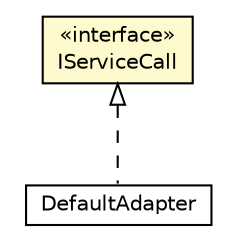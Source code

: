#!/usr/local/bin/dot
#
# Class diagram 
# Generated by UMLGraph version R5_6-24-gf6e263 (http://www.umlgraph.org/)
#

digraph G {
	edge [fontname="Helvetica",fontsize=10,labelfontname="Helvetica",labelfontsize=10];
	node [fontname="Helvetica",fontsize=10,shape=plaintext];
	nodesep=0.25;
	ranksep=0.5;
	// org.universAAL.kinect.adapter.defaultComponents.DefaultAdapter
	c27281 [label=<<table title="org.universAAL.kinect.adapter.defaultComponents.DefaultAdapter" border="0" cellborder="1" cellspacing="0" cellpadding="2" port="p" href="../defaultComponents/DefaultAdapter.html">
		<tr><td><table border="0" cellspacing="0" cellpadding="1">
<tr><td align="center" balign="center"> DefaultAdapter </td></tr>
		</table></td></tr>
		</table>>, URL="../defaultComponents/DefaultAdapter.html", fontname="Helvetica", fontcolor="black", fontsize=10.0];
	// org.universAAL.kinect.adapter.serviceBus.IServiceCall
	c27286 [label=<<table title="org.universAAL.kinect.adapter.serviceBus.IServiceCall" border="0" cellborder="1" cellspacing="0" cellpadding="2" port="p" bgcolor="lemonChiffon" href="./IServiceCall.html">
		<tr><td><table border="0" cellspacing="0" cellpadding="1">
<tr><td align="center" balign="center"> &#171;interface&#187; </td></tr>
<tr><td align="center" balign="center"> IServiceCall </td></tr>
		</table></td></tr>
		</table>>, URL="./IServiceCall.html", fontname="Helvetica", fontcolor="black", fontsize=10.0];
	//org.universAAL.kinect.adapter.defaultComponents.DefaultAdapter implements org.universAAL.kinect.adapter.serviceBus.IServiceCall
	c27286:p -> c27281:p [dir=back,arrowtail=empty,style=dashed];
}

